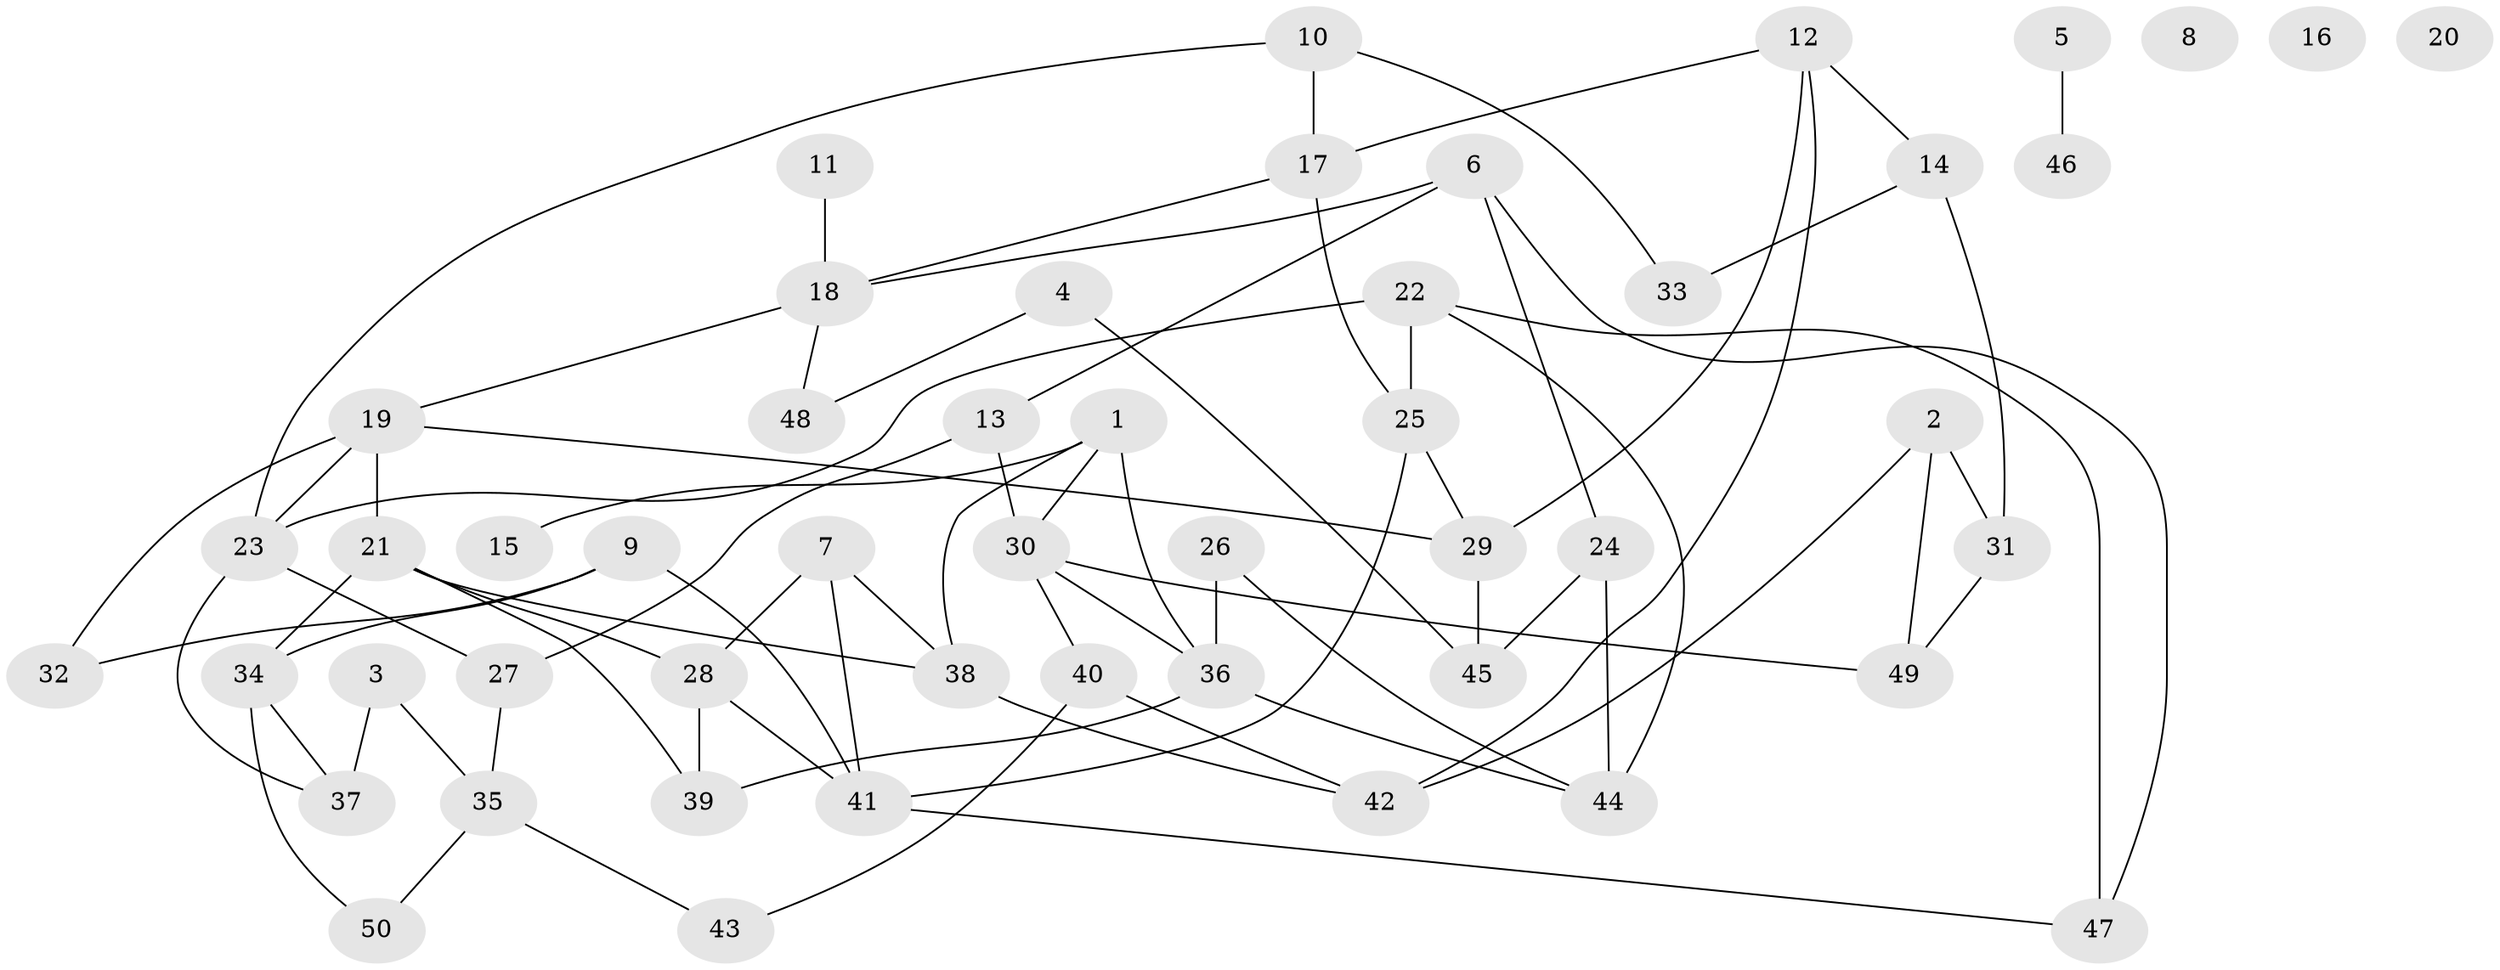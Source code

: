 // coarse degree distribution, {6: 0.03333333333333333, 2: 0.23333333333333334, 4: 0.16666666666666666, 0: 0.13333333333333333, 5: 0.2, 3: 0.1, 7: 0.06666666666666667, 8: 0.03333333333333333, 1: 0.03333333333333333}
// Generated by graph-tools (version 1.1) at 2025/16/03/04/25 18:16:31]
// undirected, 50 vertices, 76 edges
graph export_dot {
graph [start="1"]
  node [color=gray90,style=filled];
  1;
  2;
  3;
  4;
  5;
  6;
  7;
  8;
  9;
  10;
  11;
  12;
  13;
  14;
  15;
  16;
  17;
  18;
  19;
  20;
  21;
  22;
  23;
  24;
  25;
  26;
  27;
  28;
  29;
  30;
  31;
  32;
  33;
  34;
  35;
  36;
  37;
  38;
  39;
  40;
  41;
  42;
  43;
  44;
  45;
  46;
  47;
  48;
  49;
  50;
  1 -- 15;
  1 -- 30;
  1 -- 36;
  1 -- 38;
  2 -- 31;
  2 -- 42;
  2 -- 49;
  3 -- 35;
  3 -- 37;
  4 -- 45;
  4 -- 48;
  5 -- 46;
  6 -- 13;
  6 -- 18;
  6 -- 24;
  6 -- 47;
  7 -- 28;
  7 -- 38;
  7 -- 41;
  9 -- 32;
  9 -- 34;
  9 -- 41;
  10 -- 17;
  10 -- 23;
  10 -- 33;
  11 -- 18;
  12 -- 14;
  12 -- 17;
  12 -- 29;
  12 -- 42;
  13 -- 27;
  13 -- 30;
  14 -- 31;
  14 -- 33;
  17 -- 18;
  17 -- 25;
  18 -- 19;
  18 -- 48;
  19 -- 21;
  19 -- 23;
  19 -- 29;
  19 -- 32;
  21 -- 28;
  21 -- 34;
  21 -- 38;
  21 -- 39;
  22 -- 23;
  22 -- 25;
  22 -- 44;
  22 -- 47;
  23 -- 27;
  23 -- 37;
  24 -- 44;
  24 -- 45;
  25 -- 29;
  25 -- 41;
  26 -- 36;
  26 -- 44;
  27 -- 35;
  28 -- 39;
  28 -- 41;
  29 -- 45;
  30 -- 36;
  30 -- 40;
  30 -- 49;
  31 -- 49;
  34 -- 37;
  34 -- 50;
  35 -- 43;
  35 -- 50;
  36 -- 39;
  36 -- 44;
  38 -- 42;
  40 -- 42;
  40 -- 43;
  41 -- 47;
}
